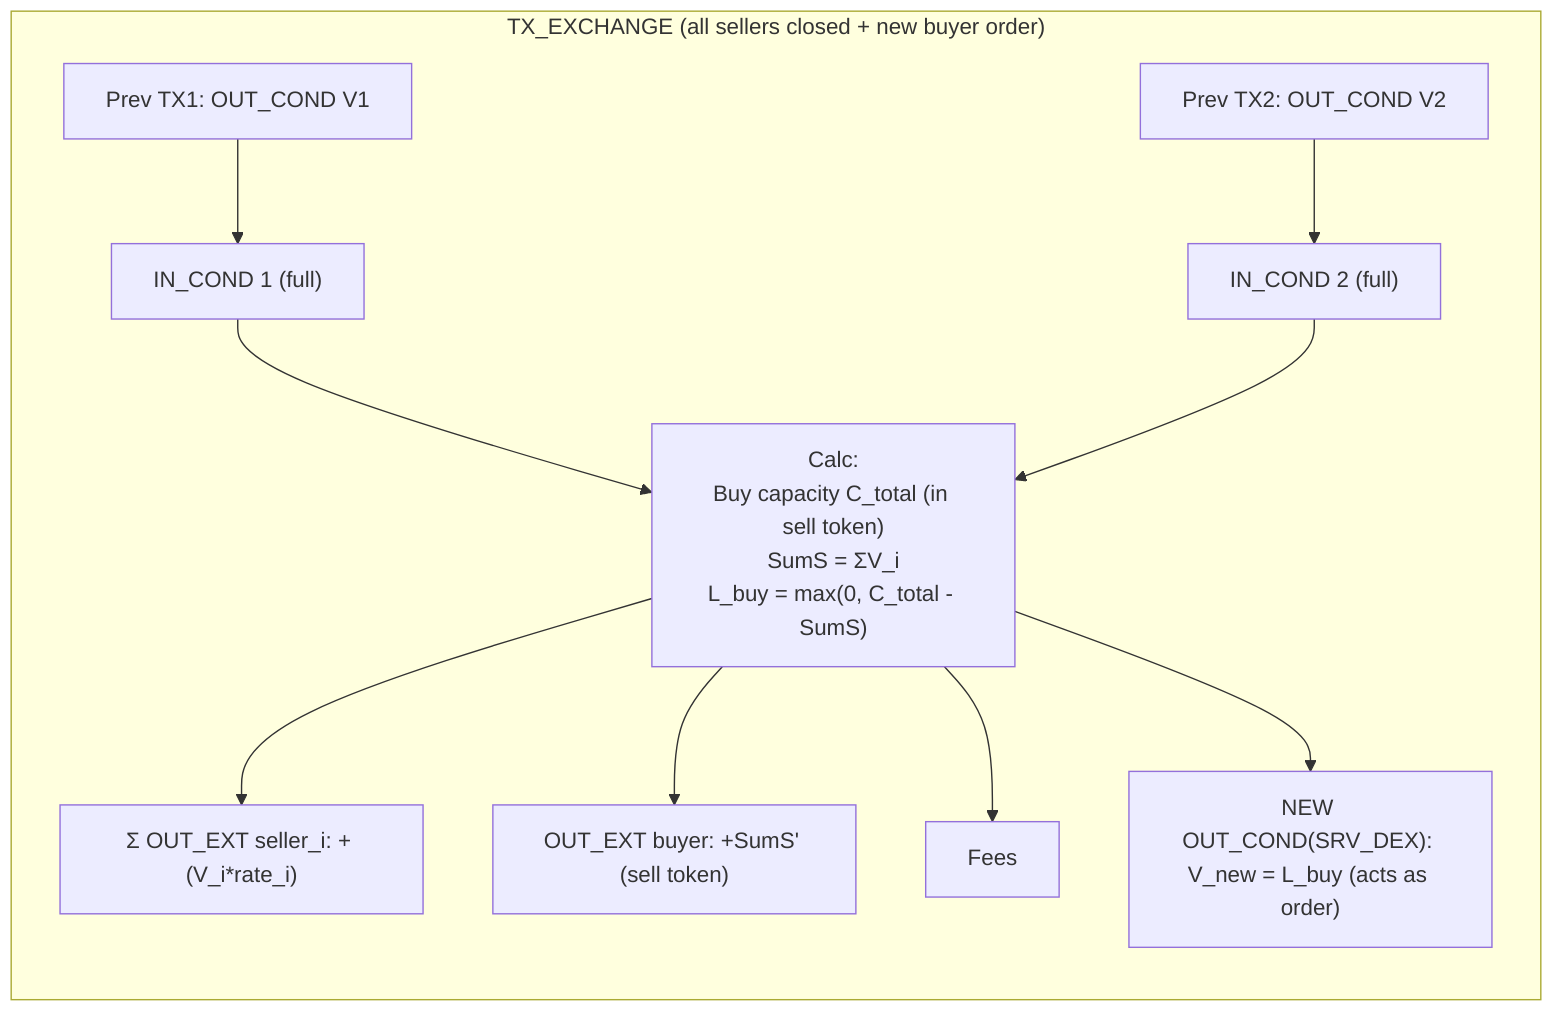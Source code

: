 flowchart LR

subgraph EX_MULTI_NEW_BUYER_ORDER["TX_EXCHANGE (all sellers closed + new buyer order)"]
  direction TB
  PREV1["Prev TX1: OUT_COND V1"]
  PREV2["Prev TX2: OUT_COND V2"]
  IN1["IN_COND 1 (full)"]
  IN2["IN_COND 2 (full)"]
  CALC["Calc:<br/>Buy capacity C_total (in sell token)<br/>SumS = ΣV_i<br/>L_buy = max(0, C_total - SumS)"]
  OUT_PAY_SELLERS["Σ OUT_EXT seller_i: + (V_i*rate_i)"]
  OUT_PAY_BUYER["OUT_EXT buyer: +SumS' (sell token)"]
  OUT_NEW_ORDER["NEW OUT_COND(SRV_DEX): V_new = L_buy (acts as order)"]
  FEES["Fees"]
  PREV1 --> IN1
  PREV2 --> IN2
  IN1 --> CALC
  IN2 --> CALC
  CALC --> OUT_PAY_SELLERS
  CALC --> OUT_PAY_BUYER
  CALC --> FEES
  CALC --> OUT_NEW_ORDER
end